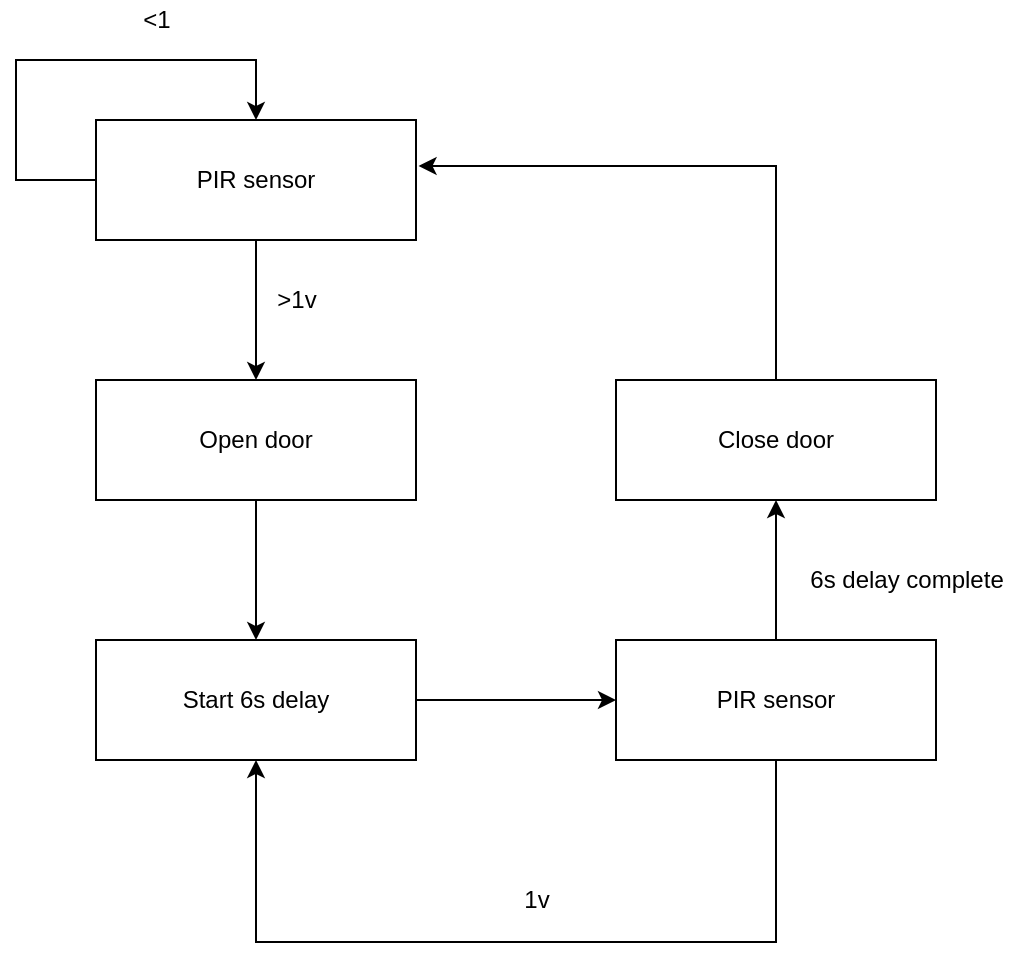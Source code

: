 <mxfile version="17.4.0" type="github"><diagram id="KKdA2cubnkcVb52aue0d" name="Page-1"><mxGraphModel dx="1038" dy="547" grid="1" gridSize="10" guides="1" tooltips="1" connect="1" arrows="1" fold="1" page="1" pageScale="1" pageWidth="850" pageHeight="1100" math="0" shadow="0"><root><mxCell id="0"/><mxCell id="1" parent="0"/><mxCell id="0UWOK36grRfIGvh1MF4H-16" value="" style="edgeStyle=orthogonalEdgeStyle;rounded=0;orthogonalLoop=1;jettySize=auto;html=1;" edge="1" parent="1" source="0UWOK36grRfIGvh1MF4H-6" target="0UWOK36grRfIGvh1MF4H-12"><mxGeometry relative="1" as="geometry"/></mxCell><mxCell id="0UWOK36grRfIGvh1MF4H-22" style="edgeStyle=orthogonalEdgeStyle;rounded=0;orthogonalLoop=1;jettySize=auto;html=1;entryX=0.5;entryY=0;entryDx=0;entryDy=0;" edge="1" parent="1" source="0UWOK36grRfIGvh1MF4H-6" target="0UWOK36grRfIGvh1MF4H-6"><mxGeometry relative="1" as="geometry"><mxPoint x="360" y="30" as="targetPoint"/><Array as="points"><mxPoint x="240" y="110"/><mxPoint x="240" y="50"/><mxPoint x="360" y="50"/></Array></mxGeometry></mxCell><mxCell id="0UWOK36grRfIGvh1MF4H-6" value="PIR sensor" style="rounded=0;whiteSpace=wrap;html=1;" vertex="1" parent="1"><mxGeometry x="280" y="80" width="160" height="60" as="geometry"/></mxCell><mxCell id="0UWOK36grRfIGvh1MF4H-17" value="" style="edgeStyle=orthogonalEdgeStyle;rounded=0;orthogonalLoop=1;jettySize=auto;html=1;" edge="1" parent="1" source="0UWOK36grRfIGvh1MF4H-12" target="0UWOK36grRfIGvh1MF4H-13"><mxGeometry relative="1" as="geometry"/></mxCell><mxCell id="0UWOK36grRfIGvh1MF4H-12" value="Open door" style="rounded=0;whiteSpace=wrap;html=1;" vertex="1" parent="1"><mxGeometry x="280" y="210" width="160" height="60" as="geometry"/></mxCell><mxCell id="0UWOK36grRfIGvh1MF4H-18" value="" style="edgeStyle=orthogonalEdgeStyle;rounded=0;orthogonalLoop=1;jettySize=auto;html=1;" edge="1" parent="1" source="0UWOK36grRfIGvh1MF4H-13" target="0UWOK36grRfIGvh1MF4H-15"><mxGeometry relative="1" as="geometry"/></mxCell><mxCell id="0UWOK36grRfIGvh1MF4H-13" value="Start 6s delay" style="rounded=0;whiteSpace=wrap;html=1;" vertex="1" parent="1"><mxGeometry x="280" y="340" width="160" height="60" as="geometry"/></mxCell><mxCell id="0UWOK36grRfIGvh1MF4H-20" style="edgeStyle=orthogonalEdgeStyle;rounded=0;orthogonalLoop=1;jettySize=auto;html=1;entryX=1.008;entryY=0.383;entryDx=0;entryDy=0;entryPerimeter=0;" edge="1" parent="1" source="0UWOK36grRfIGvh1MF4H-14" target="0UWOK36grRfIGvh1MF4H-6"><mxGeometry relative="1" as="geometry"><mxPoint x="450" y="90" as="targetPoint"/><Array as="points"><mxPoint x="620" y="103"/></Array></mxGeometry></mxCell><mxCell id="0UWOK36grRfIGvh1MF4H-14" value="Close door" style="rounded=0;whiteSpace=wrap;html=1;" vertex="1" parent="1"><mxGeometry x="540" y="210" width="160" height="60" as="geometry"/></mxCell><mxCell id="0UWOK36grRfIGvh1MF4H-19" value="" style="edgeStyle=orthogonalEdgeStyle;rounded=0;orthogonalLoop=1;jettySize=auto;html=1;" edge="1" parent="1" source="0UWOK36grRfIGvh1MF4H-15" target="0UWOK36grRfIGvh1MF4H-14"><mxGeometry relative="1" as="geometry"/></mxCell><mxCell id="0UWOK36grRfIGvh1MF4H-25" style="edgeStyle=orthogonalEdgeStyle;rounded=0;orthogonalLoop=1;jettySize=auto;html=1;entryX=0.5;entryY=1;entryDx=0;entryDy=0;" edge="1" parent="1" source="0UWOK36grRfIGvh1MF4H-15" target="0UWOK36grRfIGvh1MF4H-13"><mxGeometry relative="1" as="geometry"><mxPoint x="620" y="491" as="targetPoint"/><Array as="points"><mxPoint x="620" y="491"/><mxPoint x="360" y="491"/></Array></mxGeometry></mxCell><mxCell id="0UWOK36grRfIGvh1MF4H-15" value="&lt;span&gt;PIR sensor&lt;/span&gt;" style="rounded=0;whiteSpace=wrap;html=1;" vertex="1" parent="1"><mxGeometry x="540" y="340" width="160" height="60" as="geometry"/></mxCell><mxCell id="0UWOK36grRfIGvh1MF4H-23" value="&amp;lt;1" style="text;html=1;align=center;verticalAlign=middle;resizable=0;points=[];autosize=1;strokeColor=none;fillColor=none;" vertex="1" parent="1"><mxGeometry x="295" y="20" width="30" height="20" as="geometry"/></mxCell><mxCell id="0UWOK36grRfIGvh1MF4H-24" value="&amp;gt;1v" style="text;html=1;align=center;verticalAlign=middle;resizable=0;points=[];autosize=1;strokeColor=none;fillColor=none;" vertex="1" parent="1"><mxGeometry x="360" y="160" width="40" height="20" as="geometry"/></mxCell><mxCell id="0UWOK36grRfIGvh1MF4H-26" value="1v" style="text;html=1;align=center;verticalAlign=middle;resizable=0;points=[];autosize=1;strokeColor=none;fillColor=none;" vertex="1" parent="1"><mxGeometry x="485" y="460" width="30" height="20" as="geometry"/></mxCell><mxCell id="0UWOK36grRfIGvh1MF4H-27" value="6s delay complete" style="text;html=1;align=center;verticalAlign=middle;resizable=0;points=[];autosize=1;strokeColor=none;fillColor=none;" vertex="1" parent="1"><mxGeometry x="630" y="300" width="110" height="20" as="geometry"/></mxCell></root></mxGraphModel></diagram></mxfile>
